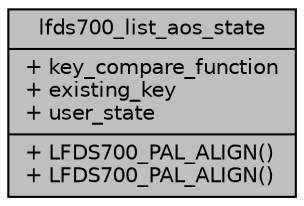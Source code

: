 digraph "lfds700_list_aos_state"
{
 // LATEX_PDF_SIZE
  edge [fontname="Helvetica",fontsize="10",labelfontname="Helvetica",labelfontsize="10"];
  node [fontname="Helvetica",fontsize="10",shape=record];
  Node1 [label="{lfds700_list_aos_state\n|+ key_compare_function\l+ existing_key\l+ user_state\l|+ LFDS700_PAL_ALIGN()\l+ LFDS700_PAL_ALIGN()\l}",height=0.2,width=0.4,color="black", fillcolor="grey75", style="filled", fontcolor="black",tooltip=" "];
}
